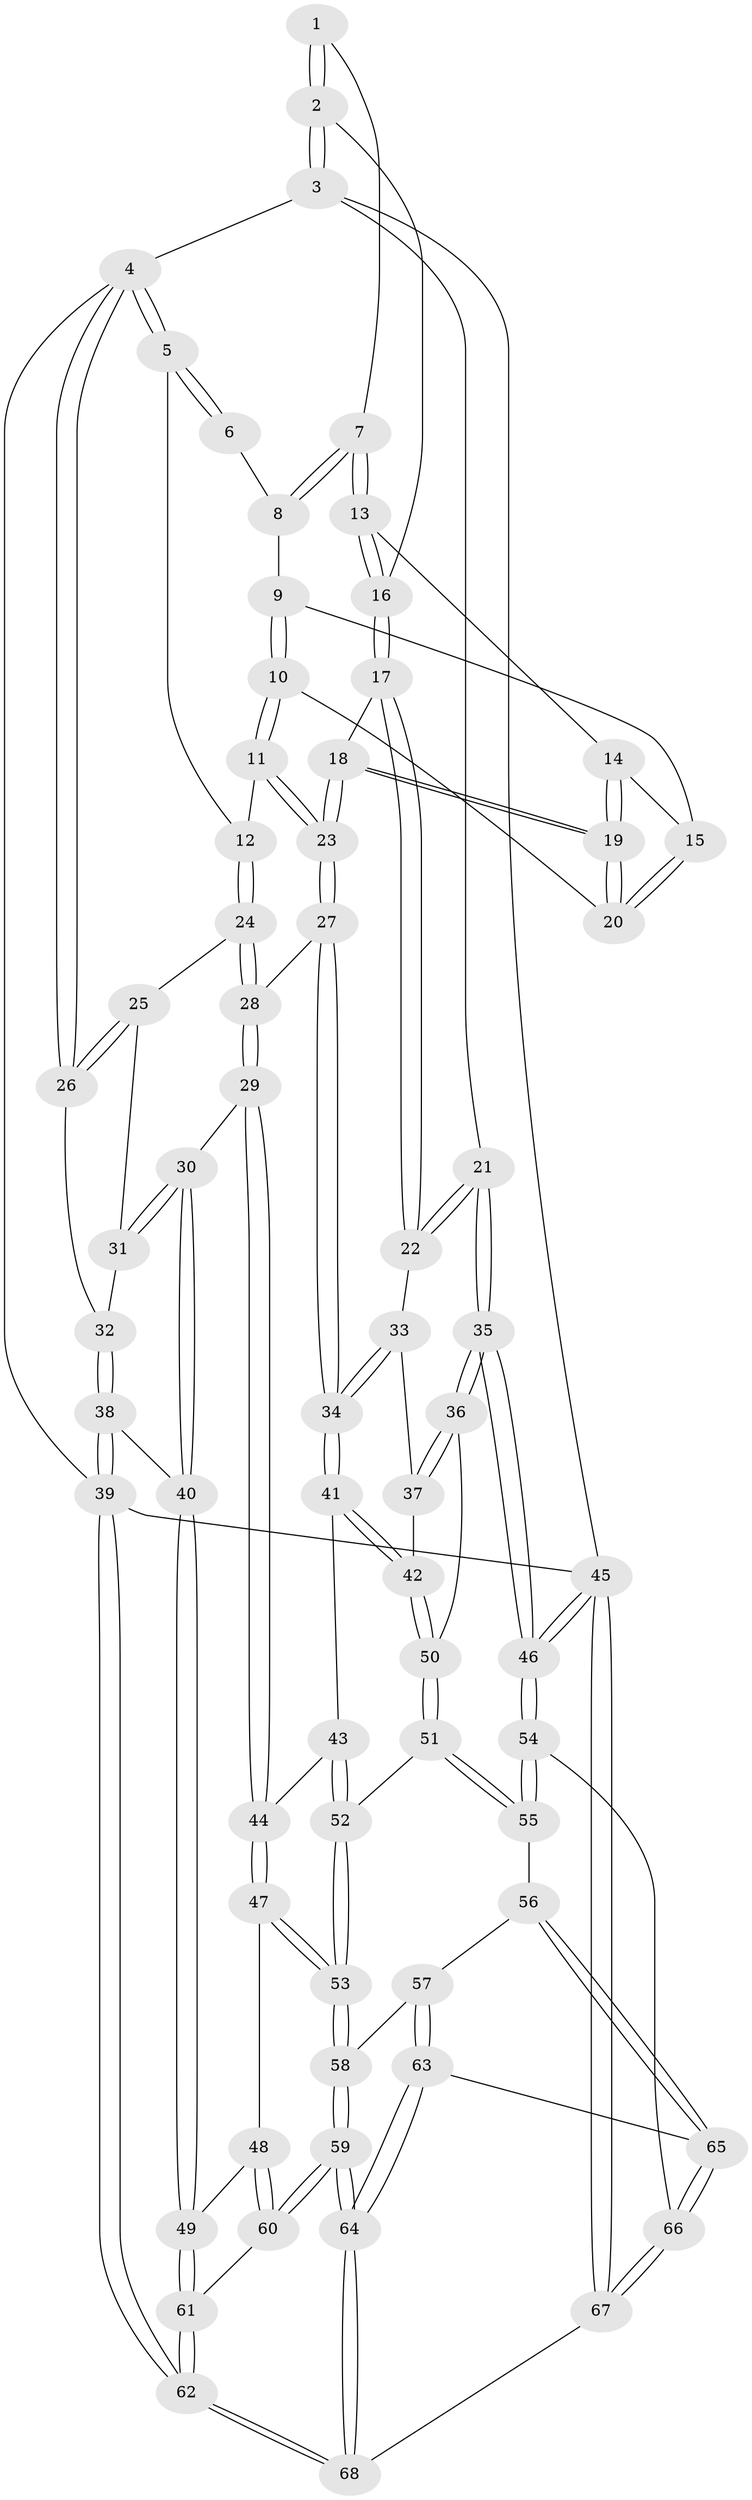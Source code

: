 // Generated by graph-tools (version 1.1) at 2025/51/03/09/25 03:51:05]
// undirected, 68 vertices, 167 edges
graph export_dot {
graph [start="1"]
  node [color=gray90,style=filled];
  1 [pos="+0.6636560798694556+0"];
  2 [pos="+1+0"];
  3 [pos="+1+0"];
  4 [pos="+0+0"];
  5 [pos="+0.2848563478217244+0"];
  6 [pos="+0.5089882690950978+0"];
  7 [pos="+0.67689494657959+0.10550825695285657"];
  8 [pos="+0.5472376169427433+0.03930297749310752"];
  9 [pos="+0.542730483383583+0.06917818240524753"];
  10 [pos="+0.4393517258014893+0.21769752325050998"];
  11 [pos="+0.4001181498058995+0.24097987371926052"];
  12 [pos="+0.3898233995757492+0.242806592155961"];
  13 [pos="+0.7009602398107398+0.14003390674447844"];
  14 [pos="+0.6707748101889185+0.15475384990498112"];
  15 [pos="+0.6112910662912933+0.17210302285558327"];
  16 [pos="+0.7613881440549405+0.15126395138795065"];
  17 [pos="+0.7822771416664485+0.29713163148582233"];
  18 [pos="+0.6545519805711774+0.3551639421749853"];
  19 [pos="+0.6428404761387947+0.3199531887508841"];
  20 [pos="+0.5879422613113947+0.20394468155846027"];
  21 [pos="+1+0.2991936349800882"];
  22 [pos="+0.8819507324369914+0.34267565738810873"];
  23 [pos="+0.6436337522272323+0.3681863623903813"];
  24 [pos="+0.36228330348066046+0.27368899559121634"];
  25 [pos="+0.17931435748332028+0.21182916926193057"];
  26 [pos="+0+0"];
  27 [pos="+0.6203025007966099+0.4597861878504329"];
  28 [pos="+0.34284867012935616+0.40611444856949547"];
  29 [pos="+0.3112396580400697+0.4538243649821001"];
  30 [pos="+0.24184472471096954+0.47071067615390333"];
  31 [pos="+0.16788651634094698+0.3960200329068133"];
  32 [pos="+0+0.1970659910919405"];
  33 [pos="+0.841555672492643+0.4491451878126653"];
  34 [pos="+0.621293990578273+0.4632967500309302"];
  35 [pos="+1+0.6537551485352269"];
  36 [pos="+1+0.6440606875803037"];
  37 [pos="+0.8395774102018383+0.500785533562989"];
  38 [pos="+0+0.6719231337166996"];
  39 [pos="+0+1"];
  40 [pos="+0.012796668609918257+0.6726303368613256"];
  41 [pos="+0.6310151397366653+0.5626176308395925"];
  42 [pos="+0.6936139022324622+0.6127885087746325"];
  43 [pos="+0.5666677308175141+0.5932607688568396"];
  44 [pos="+0.4120306575647451+0.6305734765422184"];
  45 [pos="+1+1"];
  46 [pos="+1+1"];
  47 [pos="+0.37235828125829695+0.7597745814063444"];
  48 [pos="+0.34204257147704115+0.7748918708061948"];
  49 [pos="+0.19929179591113233+0.7905114413410275"];
  50 [pos="+0.7426010495391763+0.7067623327699839"];
  51 [pos="+0.742432524246279+0.7075183826580933"];
  52 [pos="+0.5524579320620765+0.7366744391276937"];
  53 [pos="+0.48644735256592764+0.8211658313563159"];
  54 [pos="+0.7754202031570478+0.8376340202844752"];
  55 [pos="+0.7370857617694694+0.7607699093687758"];
  56 [pos="+0.5658857625378426+0.8541720162868264"];
  57 [pos="+0.557666498563507+0.8527061459173415"];
  58 [pos="+0.49621565465744377+0.8309593768671968"];
  59 [pos="+0.4318511374444637+1"];
  60 [pos="+0.3627045685530445+0.9485701337968369"];
  61 [pos="+0.19131326880248853+0.9876440827735053"];
  62 [pos="+0.08414169640187869+1"];
  63 [pos="+0.5259370556412368+0.9780533368881089"];
  64 [pos="+0.4535377482139643+1"];
  65 [pos="+0.604877035516163+0.923505672396107"];
  66 [pos="+0.6470148954631909+0.9892297101625582"];
  67 [pos="+0.6549006807718105+1"];
  68 [pos="+0.4584308666075475+1"];
  1 -- 2;
  1 -- 2;
  1 -- 7;
  2 -- 3;
  2 -- 3;
  2 -- 16;
  3 -- 4;
  3 -- 21;
  3 -- 45;
  4 -- 5;
  4 -- 5;
  4 -- 26;
  4 -- 26;
  4 -- 39;
  5 -- 6;
  5 -- 6;
  5 -- 12;
  6 -- 8;
  7 -- 8;
  7 -- 8;
  7 -- 13;
  7 -- 13;
  8 -- 9;
  9 -- 10;
  9 -- 10;
  9 -- 15;
  10 -- 11;
  10 -- 11;
  10 -- 20;
  11 -- 12;
  11 -- 23;
  11 -- 23;
  12 -- 24;
  12 -- 24;
  13 -- 14;
  13 -- 16;
  13 -- 16;
  14 -- 15;
  14 -- 19;
  14 -- 19;
  15 -- 20;
  15 -- 20;
  16 -- 17;
  16 -- 17;
  17 -- 18;
  17 -- 22;
  17 -- 22;
  18 -- 19;
  18 -- 19;
  18 -- 23;
  18 -- 23;
  19 -- 20;
  19 -- 20;
  21 -- 22;
  21 -- 22;
  21 -- 35;
  21 -- 35;
  22 -- 33;
  23 -- 27;
  23 -- 27;
  24 -- 25;
  24 -- 28;
  24 -- 28;
  25 -- 26;
  25 -- 26;
  25 -- 31;
  26 -- 32;
  27 -- 28;
  27 -- 34;
  27 -- 34;
  28 -- 29;
  28 -- 29;
  29 -- 30;
  29 -- 44;
  29 -- 44;
  30 -- 31;
  30 -- 31;
  30 -- 40;
  30 -- 40;
  31 -- 32;
  32 -- 38;
  32 -- 38;
  33 -- 34;
  33 -- 34;
  33 -- 37;
  34 -- 41;
  34 -- 41;
  35 -- 36;
  35 -- 36;
  35 -- 46;
  35 -- 46;
  36 -- 37;
  36 -- 37;
  36 -- 50;
  37 -- 42;
  38 -- 39;
  38 -- 39;
  38 -- 40;
  39 -- 62;
  39 -- 62;
  39 -- 45;
  40 -- 49;
  40 -- 49;
  41 -- 42;
  41 -- 42;
  41 -- 43;
  42 -- 50;
  42 -- 50;
  43 -- 44;
  43 -- 52;
  43 -- 52;
  44 -- 47;
  44 -- 47;
  45 -- 46;
  45 -- 46;
  45 -- 67;
  45 -- 67;
  46 -- 54;
  46 -- 54;
  47 -- 48;
  47 -- 53;
  47 -- 53;
  48 -- 49;
  48 -- 60;
  48 -- 60;
  49 -- 61;
  49 -- 61;
  50 -- 51;
  50 -- 51;
  51 -- 52;
  51 -- 55;
  51 -- 55;
  52 -- 53;
  52 -- 53;
  53 -- 58;
  53 -- 58;
  54 -- 55;
  54 -- 55;
  54 -- 66;
  55 -- 56;
  56 -- 57;
  56 -- 65;
  56 -- 65;
  57 -- 58;
  57 -- 63;
  57 -- 63;
  58 -- 59;
  58 -- 59;
  59 -- 60;
  59 -- 60;
  59 -- 64;
  59 -- 64;
  60 -- 61;
  61 -- 62;
  61 -- 62;
  62 -- 68;
  62 -- 68;
  63 -- 64;
  63 -- 64;
  63 -- 65;
  64 -- 68;
  64 -- 68;
  65 -- 66;
  65 -- 66;
  66 -- 67;
  66 -- 67;
  67 -- 68;
}
